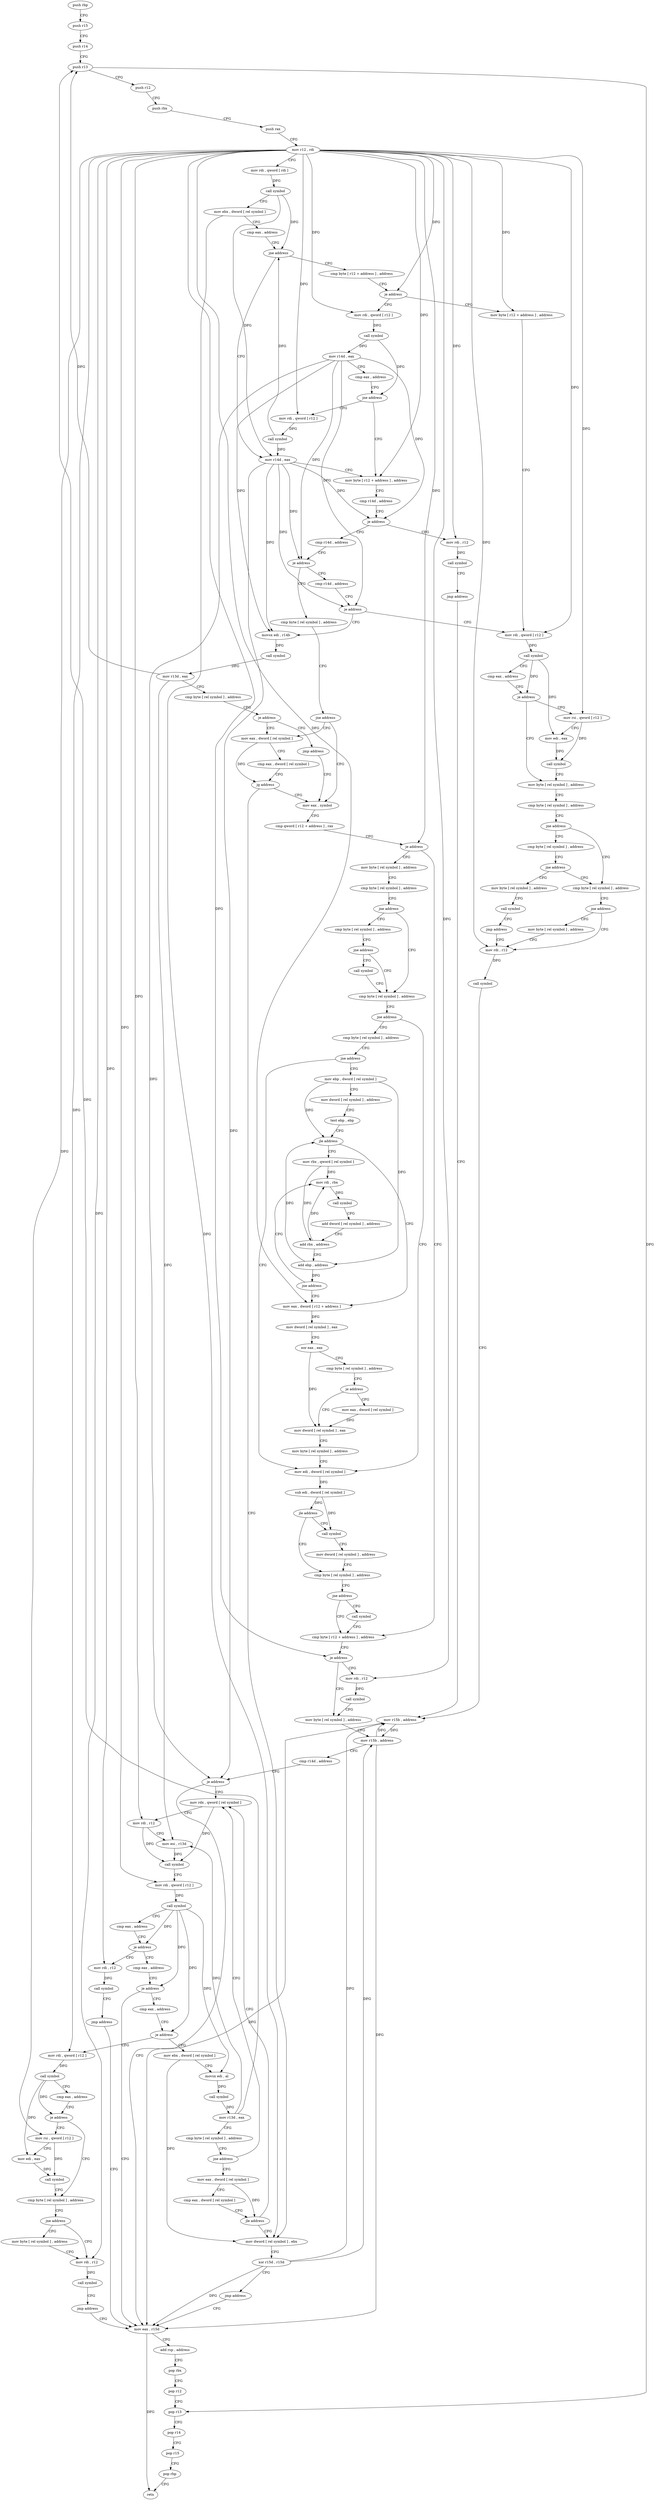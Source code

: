 digraph "func" {
"4210224" [label = "push rbp" ]
"4210225" [label = "push r15" ]
"4210227" [label = "push r14" ]
"4210229" [label = "push r13" ]
"4210231" [label = "push r12" ]
"4210233" [label = "push rbx" ]
"4210234" [label = "push rax" ]
"4210235" [label = "mov r12 , rdi" ]
"4210238" [label = "mov rdi , qword [ rdi ]" ]
"4210241" [label = "call symbol" ]
"4210246" [label = "mov ebx , dword [ rel symbol ]" ]
"4210252" [label = "cmp eax , address" ]
"4210255" [label = "jne address" ]
"4210295" [label = "mov r14d , eax" ]
"4210257" [label = "cmp byte [ r12 + address ] , address" ]
"4210298" [label = "mov byte [ r12 + address ] , address" ]
"4210263" [label = "je address" ]
"4210729" [label = "mov byte [ r12 + address ] , address" ]
"4210269" [label = "mov rdi , qword [ r12 ]" ]
"4210349" [label = "mov rdi , r12" ]
"4210352" [label = "call symbol" ]
"4210357" [label = "jmp address" ]
"4210823" [label = "mov r15b , address" ]
"4210310" [label = "cmp r14d , address" ]
"4210314" [label = "je address" ]
"4210362" [label = "cmp byte [ rel symbol ] , address" ]
"4210316" [label = "cmp r14d , address" ]
"4210735" [label = "mov rdi , qword [ r12 ]" ]
"4210273" [label = "call symbol" ]
"4210278" [label = "mov r14d , eax" ]
"4210281" [label = "cmp eax , address" ]
"4210284" [label = "jne address" ]
"4210286" [label = "mov rdi , qword [ r12 ]" ]
"4210826" [label = "mov eax , r15d" ]
"4210369" [label = "jne address" ]
"4210389" [label = "mov eax , symbol" ]
"4210371" [label = "mov eax , dword [ rel symbol ]" ]
"4210320" [label = "je address" ]
"4210326" [label = "movsx edi , r14b" ]
"4210760" [label = "mov byte [ rel symbol ] , address" ]
"4210767" [label = "cmp byte [ rel symbol ] , address" ]
"4210774" [label = "jne address" ]
"4210799" [label = "cmp byte [ rel symbol ] , address" ]
"4210776" [label = "cmp byte [ rel symbol ] , address" ]
"4210749" [label = "mov rsi , qword [ r12 ]" ]
"4210753" [label = "mov edi , eax" ]
"4210755" [label = "call symbol" ]
"4210304" [label = "cmp r14d , address" ]
"4210308" [label = "je address" ]
"4210290" [label = "call symbol" ]
"4210394" [label = "cmp qword [ r12 + address ] , rax" ]
"4210399" [label = "je address" ]
"4210588" [label = "cmp byte [ r12 + address ] , address" ]
"4210405" [label = "mov byte [ rel symbol ] , address" ]
"4210377" [label = "cmp eax , dword [ rel symbol ]" ]
"4210383" [label = "jg address" ]
"4210718" [label = "mov dword [ rel symbol ] , ebx" ]
"4210739" [label = "call symbol" ]
"4210744" [label = "cmp eax , address" ]
"4210747" [label = "je address" ]
"4210330" [label = "call symbol" ]
"4210335" [label = "mov r13d , eax" ]
"4210338" [label = "cmp byte [ rel symbol ] , address" ]
"4210345" [label = "je address" ]
"4210347" [label = "jmp address" ]
"4210806" [label = "jne address" ]
"4210815" [label = "mov rdi , r12" ]
"4210808" [label = "mov byte [ rel symbol ] , address" ]
"4210783" [label = "jne address" ]
"4210785" [label = "mov byte [ rel symbol ] , address" ]
"4210594" [label = "je address" ]
"4210604" [label = "mov byte [ rel symbol ] , address" ]
"4210596" [label = "mov rdi , r12" ]
"4210412" [label = "cmp byte [ rel symbol ] , address" ]
"4210419" [label = "jne address" ]
"4210435" [label = "cmp byte [ rel symbol ] , address" ]
"4210421" [label = "cmp byte [ rel symbol ] , address" ]
"4210724" [label = "xor r15d , r15d" ]
"4210727" [label = "jmp address" ]
"4210818" [label = "call symbol" ]
"4210792" [label = "call symbol" ]
"4210797" [label = "jmp address" ]
"4210611" [label = "mov r15b , address" ]
"4210614" [label = "cmp r14d , address" ]
"4210618" [label = "je address" ]
"4210624" [label = "mov rdx , qword [ rel symbol ]" ]
"4210599" [label = "call symbol" ]
"4210442" [label = "jne address" ]
"4210545" [label = "mov edi , dword [ rel symbol ]" ]
"4210444" [label = "cmp byte [ rel symbol ] , address" ]
"4210428" [label = "jne address" ]
"4210430" [label = "call symbol" ]
"4210829" [label = "add rsp , address" ]
"4210833" [label = "pop rbx" ]
"4210834" [label = "pop r12" ]
"4210836" [label = "pop r13" ]
"4210838" [label = "pop r14" ]
"4210840" [label = "pop r15" ]
"4210842" [label = "pop rbp" ]
"4210843" [label = "retn" ]
"4210631" [label = "mov rdi , r12" ]
"4210634" [label = "mov esi , r13d" ]
"4210637" [label = "call symbol" ]
"4210642" [label = "mov rdi , qword [ r12 ]" ]
"4210646" [label = "call symbol" ]
"4210651" [label = "cmp eax , address" ]
"4210654" [label = "je address" ]
"4210844" [label = "mov rdi , r12" ]
"4210660" [label = "cmp eax , address" ]
"4210551" [label = "sub edi , dword [ rel symbol ]" ]
"4210557" [label = "jle address" ]
"4210574" [label = "cmp byte [ rel symbol ] , address" ]
"4210559" [label = "call symbol" ]
"4210451" [label = "jne address" ]
"4210453" [label = "mov ebp , dword [ rel symbol ]" ]
"4210847" [label = "call symbol" ]
"4210852" [label = "jmp address" ]
"4210663" [label = "je address" ]
"4210669" [label = "cmp eax , address" ]
"4210581" [label = "jne address" ]
"4210583" [label = "call symbol" ]
"4210564" [label = "mov dword [ rel symbol ] , address" ]
"4210459" [label = "mov dword [ rel symbol ] , address" ]
"4210469" [label = "test ebp , ebp" ]
"4210471" [label = "jle address" ]
"4210504" [label = "mov eax , dword [ r12 + address ]" ]
"4210473" [label = "mov rbx , qword [ rel symbol ]" ]
"4210672" [label = "je address" ]
"4210854" [label = "mov rdi , qword [ r12 ]" ]
"4210678" [label = "mov ebx , dword [ rel symbol ]" ]
"4210509" [label = "mov dword [ rel symbol ] , eax" ]
"4210515" [label = "xor eax , eax" ]
"4210517" [label = "cmp byte [ rel symbol ] , address" ]
"4210524" [label = "je address" ]
"4210532" [label = "mov dword [ rel symbol ] , eax" ]
"4210526" [label = "mov eax , dword [ rel symbol ]" ]
"4210480" [label = "mov rdi , rbx" ]
"4210858" [label = "call symbol" ]
"4210863" [label = "cmp eax , address" ]
"4210866" [label = "je address" ]
"4210879" [label = "cmp byte [ rel symbol ] , address" ]
"4210868" [label = "mov rsi , qword [ r12 ]" ]
"4210684" [label = "movsx edi , al" ]
"4210687" [label = "call symbol" ]
"4210692" [label = "mov r13d , eax" ]
"4210695" [label = "cmp byte [ rel symbol ] , address" ]
"4210702" [label = "jne address" ]
"4210704" [label = "mov eax , dword [ rel symbol ]" ]
"4210538" [label = "mov byte [ rel symbol ] , address" ]
"4210483" [label = "call symbol" ]
"4210488" [label = "add dword [ rel symbol ] , address" ]
"4210495" [label = "add rbx , address" ]
"4210499" [label = "add ebp , address" ]
"4210502" [label = "jne address" ]
"4210886" [label = "jne address" ]
"4210895" [label = "mov rdi , r12" ]
"4210888" [label = "mov byte [ rel symbol ] , address" ]
"4210872" [label = "mov edi , eax" ]
"4210874" [label = "call symbol" ]
"4210710" [label = "cmp eax , dword [ rel symbol ]" ]
"4210716" [label = "jle address" ]
"4210898" [label = "call symbol" ]
"4210903" [label = "jmp address" ]
"4210224" -> "4210225" [ label = "CFG" ]
"4210225" -> "4210227" [ label = "CFG" ]
"4210227" -> "4210229" [ label = "CFG" ]
"4210229" -> "4210231" [ label = "CFG" ]
"4210229" -> "4210836" [ label = "DFG" ]
"4210231" -> "4210233" [ label = "CFG" ]
"4210233" -> "4210234" [ label = "CFG" ]
"4210234" -> "4210235" [ label = "CFG" ]
"4210235" -> "4210238" [ label = "CFG" ]
"4210235" -> "4210263" [ label = "DFG" ]
"4210235" -> "4210298" [ label = "DFG" ]
"4210235" -> "4210729" [ label = "DFG" ]
"4210235" -> "4210269" [ label = "DFG" ]
"4210235" -> "4210349" [ label = "DFG" ]
"4210235" -> "4210735" [ label = "DFG" ]
"4210235" -> "4210286" [ label = "DFG" ]
"4210235" -> "4210749" [ label = "DFG" ]
"4210235" -> "4210399" [ label = "DFG" ]
"4210235" -> "4210594" [ label = "DFG" ]
"4210235" -> "4210815" [ label = "DFG" ]
"4210235" -> "4210596" [ label = "DFG" ]
"4210235" -> "4210631" [ label = "DFG" ]
"4210235" -> "4210642" [ label = "DFG" ]
"4210235" -> "4210844" [ label = "DFG" ]
"4210235" -> "4210504" [ label = "DFG" ]
"4210235" -> "4210854" [ label = "DFG" ]
"4210235" -> "4210868" [ label = "DFG" ]
"4210235" -> "4210895" [ label = "DFG" ]
"4210238" -> "4210241" [ label = "DFG" ]
"4210241" -> "4210246" [ label = "CFG" ]
"4210241" -> "4210255" [ label = "DFG" ]
"4210241" -> "4210295" [ label = "DFG" ]
"4210246" -> "4210252" [ label = "CFG" ]
"4210246" -> "4210718" [ label = "DFG" ]
"4210252" -> "4210255" [ label = "CFG" ]
"4210255" -> "4210295" [ label = "CFG" ]
"4210255" -> "4210257" [ label = "CFG" ]
"4210295" -> "4210298" [ label = "CFG" ]
"4210295" -> "4210308" [ label = "DFG" ]
"4210295" -> "4210314" [ label = "DFG" ]
"4210295" -> "4210320" [ label = "DFG" ]
"4210295" -> "4210326" [ label = "DFG" ]
"4210295" -> "4210618" [ label = "DFG" ]
"4210257" -> "4210263" [ label = "CFG" ]
"4210298" -> "4210304" [ label = "CFG" ]
"4210263" -> "4210729" [ label = "CFG" ]
"4210263" -> "4210269" [ label = "CFG" ]
"4210729" -> "4210735" [ label = "CFG" ]
"4210269" -> "4210273" [ label = "DFG" ]
"4210349" -> "4210352" [ label = "DFG" ]
"4210352" -> "4210357" [ label = "CFG" ]
"4210357" -> "4210823" [ label = "CFG" ]
"4210823" -> "4210826" [ label = "DFG" ]
"4210823" -> "4210611" [ label = "DFG" ]
"4210310" -> "4210314" [ label = "CFG" ]
"4210314" -> "4210362" [ label = "CFG" ]
"4210314" -> "4210316" [ label = "CFG" ]
"4210362" -> "4210369" [ label = "CFG" ]
"4210316" -> "4210320" [ label = "CFG" ]
"4210735" -> "4210739" [ label = "DFG" ]
"4210273" -> "4210278" [ label = "DFG" ]
"4210273" -> "4210284" [ label = "DFG" ]
"4210278" -> "4210281" [ label = "CFG" ]
"4210278" -> "4210308" [ label = "DFG" ]
"4210278" -> "4210314" [ label = "DFG" ]
"4210278" -> "4210320" [ label = "DFG" ]
"4210278" -> "4210326" [ label = "DFG" ]
"4210278" -> "4210618" [ label = "DFG" ]
"4210281" -> "4210284" [ label = "CFG" ]
"4210284" -> "4210298" [ label = "CFG" ]
"4210284" -> "4210286" [ label = "CFG" ]
"4210286" -> "4210290" [ label = "DFG" ]
"4210826" -> "4210829" [ label = "CFG" ]
"4210826" -> "4210843" [ label = "DFG" ]
"4210369" -> "4210389" [ label = "CFG" ]
"4210369" -> "4210371" [ label = "CFG" ]
"4210389" -> "4210394" [ label = "CFG" ]
"4210371" -> "4210377" [ label = "CFG" ]
"4210371" -> "4210383" [ label = "DFG" ]
"4210320" -> "4210735" [ label = "CFG" ]
"4210320" -> "4210326" [ label = "CFG" ]
"4210326" -> "4210330" [ label = "DFG" ]
"4210760" -> "4210767" [ label = "CFG" ]
"4210767" -> "4210774" [ label = "CFG" ]
"4210774" -> "4210799" [ label = "CFG" ]
"4210774" -> "4210776" [ label = "CFG" ]
"4210799" -> "4210806" [ label = "CFG" ]
"4210776" -> "4210783" [ label = "CFG" ]
"4210749" -> "4210753" [ label = "CFG" ]
"4210749" -> "4210755" [ label = "DFG" ]
"4210753" -> "4210755" [ label = "DFG" ]
"4210755" -> "4210760" [ label = "CFG" ]
"4210304" -> "4210308" [ label = "CFG" ]
"4210308" -> "4210349" [ label = "CFG" ]
"4210308" -> "4210310" [ label = "CFG" ]
"4210290" -> "4210295" [ label = "DFG" ]
"4210290" -> "4210255" [ label = "DFG" ]
"4210394" -> "4210399" [ label = "CFG" ]
"4210399" -> "4210588" [ label = "CFG" ]
"4210399" -> "4210405" [ label = "CFG" ]
"4210588" -> "4210594" [ label = "CFG" ]
"4210405" -> "4210412" [ label = "CFG" ]
"4210377" -> "4210383" [ label = "CFG" ]
"4210383" -> "4210718" [ label = "CFG" ]
"4210383" -> "4210389" [ label = "CFG" ]
"4210718" -> "4210724" [ label = "CFG" ]
"4210739" -> "4210744" [ label = "CFG" ]
"4210739" -> "4210747" [ label = "DFG" ]
"4210739" -> "4210753" [ label = "DFG" ]
"4210744" -> "4210747" [ label = "CFG" ]
"4210747" -> "4210760" [ label = "CFG" ]
"4210747" -> "4210749" [ label = "CFG" ]
"4210330" -> "4210335" [ label = "DFG" ]
"4210335" -> "4210338" [ label = "CFG" ]
"4210335" -> "4210229" [ label = "DFG" ]
"4210335" -> "4210634" [ label = "DFG" ]
"4210338" -> "4210345" [ label = "CFG" ]
"4210345" -> "4210371" [ label = "CFG" ]
"4210345" -> "4210347" [ label = "CFG" ]
"4210347" -> "4210389" [ label = "CFG" ]
"4210806" -> "4210815" [ label = "CFG" ]
"4210806" -> "4210808" [ label = "CFG" ]
"4210815" -> "4210818" [ label = "DFG" ]
"4210808" -> "4210815" [ label = "CFG" ]
"4210783" -> "4210799" [ label = "CFG" ]
"4210783" -> "4210785" [ label = "CFG" ]
"4210785" -> "4210792" [ label = "CFG" ]
"4210594" -> "4210604" [ label = "CFG" ]
"4210594" -> "4210596" [ label = "CFG" ]
"4210604" -> "4210611" [ label = "CFG" ]
"4210596" -> "4210599" [ label = "DFG" ]
"4210412" -> "4210419" [ label = "CFG" ]
"4210419" -> "4210435" [ label = "CFG" ]
"4210419" -> "4210421" [ label = "CFG" ]
"4210435" -> "4210442" [ label = "CFG" ]
"4210421" -> "4210428" [ label = "CFG" ]
"4210724" -> "4210727" [ label = "CFG" ]
"4210724" -> "4210823" [ label = "DFG" ]
"4210724" -> "4210826" [ label = "DFG" ]
"4210724" -> "4210611" [ label = "DFG" ]
"4210727" -> "4210826" [ label = "CFG" ]
"4210818" -> "4210823" [ label = "CFG" ]
"4210792" -> "4210797" [ label = "CFG" ]
"4210797" -> "4210815" [ label = "CFG" ]
"4210611" -> "4210614" [ label = "CFG" ]
"4210611" -> "4210823" [ label = "DFG" ]
"4210611" -> "4210826" [ label = "DFG" ]
"4210614" -> "4210618" [ label = "CFG" ]
"4210618" -> "4210826" [ label = "CFG" ]
"4210618" -> "4210624" [ label = "CFG" ]
"4210624" -> "4210631" [ label = "CFG" ]
"4210624" -> "4210637" [ label = "DFG" ]
"4210599" -> "4210604" [ label = "CFG" ]
"4210442" -> "4210545" [ label = "CFG" ]
"4210442" -> "4210444" [ label = "CFG" ]
"4210545" -> "4210551" [ label = "DFG" ]
"4210444" -> "4210451" [ label = "CFG" ]
"4210428" -> "4210435" [ label = "CFG" ]
"4210428" -> "4210430" [ label = "CFG" ]
"4210430" -> "4210435" [ label = "CFG" ]
"4210829" -> "4210833" [ label = "CFG" ]
"4210833" -> "4210834" [ label = "CFG" ]
"4210834" -> "4210836" [ label = "CFG" ]
"4210836" -> "4210838" [ label = "CFG" ]
"4210838" -> "4210840" [ label = "CFG" ]
"4210840" -> "4210842" [ label = "CFG" ]
"4210842" -> "4210843" [ label = "CFG" ]
"4210631" -> "4210634" [ label = "CFG" ]
"4210631" -> "4210637" [ label = "DFG" ]
"4210634" -> "4210637" [ label = "DFG" ]
"4210637" -> "4210642" [ label = "CFG" ]
"4210642" -> "4210646" [ label = "DFG" ]
"4210646" -> "4210651" [ label = "CFG" ]
"4210646" -> "4210654" [ label = "DFG" ]
"4210646" -> "4210663" [ label = "DFG" ]
"4210646" -> "4210672" [ label = "DFG" ]
"4210646" -> "4210684" [ label = "DFG" ]
"4210651" -> "4210654" [ label = "CFG" ]
"4210654" -> "4210844" [ label = "CFG" ]
"4210654" -> "4210660" [ label = "CFG" ]
"4210844" -> "4210847" [ label = "DFG" ]
"4210660" -> "4210663" [ label = "CFG" ]
"4210551" -> "4210557" [ label = "DFG" ]
"4210551" -> "4210559" [ label = "DFG" ]
"4210557" -> "4210574" [ label = "CFG" ]
"4210557" -> "4210559" [ label = "CFG" ]
"4210574" -> "4210581" [ label = "CFG" ]
"4210559" -> "4210564" [ label = "CFG" ]
"4210451" -> "4210545" [ label = "CFG" ]
"4210451" -> "4210453" [ label = "CFG" ]
"4210453" -> "4210459" [ label = "CFG" ]
"4210453" -> "4210471" [ label = "DFG" ]
"4210453" -> "4210499" [ label = "DFG" ]
"4210847" -> "4210852" [ label = "CFG" ]
"4210852" -> "4210826" [ label = "CFG" ]
"4210663" -> "4210826" [ label = "CFG" ]
"4210663" -> "4210669" [ label = "CFG" ]
"4210669" -> "4210672" [ label = "CFG" ]
"4210581" -> "4210588" [ label = "CFG" ]
"4210581" -> "4210583" [ label = "CFG" ]
"4210583" -> "4210588" [ label = "CFG" ]
"4210564" -> "4210574" [ label = "CFG" ]
"4210459" -> "4210469" [ label = "CFG" ]
"4210469" -> "4210471" [ label = "CFG" ]
"4210471" -> "4210504" [ label = "CFG" ]
"4210471" -> "4210473" [ label = "CFG" ]
"4210504" -> "4210509" [ label = "DFG" ]
"4210473" -> "4210480" [ label = "DFG" ]
"4210473" -> "4210495" [ label = "DFG" ]
"4210672" -> "4210854" [ label = "CFG" ]
"4210672" -> "4210678" [ label = "CFG" ]
"4210854" -> "4210858" [ label = "DFG" ]
"4210678" -> "4210684" [ label = "CFG" ]
"4210678" -> "4210718" [ label = "DFG" ]
"4210509" -> "4210515" [ label = "CFG" ]
"4210515" -> "4210517" [ label = "CFG" ]
"4210515" -> "4210532" [ label = "DFG" ]
"4210517" -> "4210524" [ label = "CFG" ]
"4210524" -> "4210532" [ label = "CFG" ]
"4210524" -> "4210526" [ label = "CFG" ]
"4210532" -> "4210538" [ label = "CFG" ]
"4210526" -> "4210532" [ label = "DFG" ]
"4210480" -> "4210483" [ label = "DFG" ]
"4210858" -> "4210863" [ label = "CFG" ]
"4210858" -> "4210866" [ label = "DFG" ]
"4210858" -> "4210872" [ label = "DFG" ]
"4210863" -> "4210866" [ label = "CFG" ]
"4210866" -> "4210879" [ label = "CFG" ]
"4210866" -> "4210868" [ label = "CFG" ]
"4210879" -> "4210886" [ label = "CFG" ]
"4210868" -> "4210872" [ label = "CFG" ]
"4210868" -> "4210874" [ label = "DFG" ]
"4210684" -> "4210687" [ label = "DFG" ]
"4210687" -> "4210692" [ label = "DFG" ]
"4210692" -> "4210695" [ label = "CFG" ]
"4210692" -> "4210229" [ label = "DFG" ]
"4210692" -> "4210634" [ label = "DFG" ]
"4210695" -> "4210702" [ label = "CFG" ]
"4210702" -> "4210624" [ label = "CFG" ]
"4210702" -> "4210704" [ label = "CFG" ]
"4210704" -> "4210710" [ label = "CFG" ]
"4210704" -> "4210716" [ label = "DFG" ]
"4210538" -> "4210545" [ label = "CFG" ]
"4210483" -> "4210488" [ label = "CFG" ]
"4210488" -> "4210495" [ label = "CFG" ]
"4210495" -> "4210499" [ label = "CFG" ]
"4210495" -> "4210480" [ label = "DFG" ]
"4210499" -> "4210502" [ label = "DFG" ]
"4210499" -> "4210471" [ label = "DFG" ]
"4210502" -> "4210480" [ label = "CFG" ]
"4210502" -> "4210504" [ label = "CFG" ]
"4210886" -> "4210895" [ label = "CFG" ]
"4210886" -> "4210888" [ label = "CFG" ]
"4210895" -> "4210898" [ label = "DFG" ]
"4210888" -> "4210895" [ label = "CFG" ]
"4210872" -> "4210874" [ label = "DFG" ]
"4210874" -> "4210879" [ label = "CFG" ]
"4210710" -> "4210716" [ label = "CFG" ]
"4210716" -> "4210624" [ label = "CFG" ]
"4210716" -> "4210718" [ label = "CFG" ]
"4210898" -> "4210903" [ label = "CFG" ]
"4210903" -> "4210826" [ label = "CFG" ]
}
